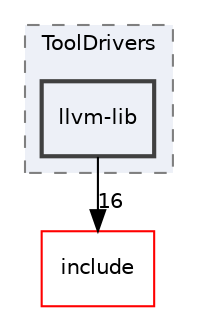digraph "lib/ToolDrivers/llvm-lib"
{
 // LATEX_PDF_SIZE
  bgcolor="transparent";
  edge [fontname="Helvetica",fontsize="10",labelfontname="Helvetica",labelfontsize="10"];
  node [fontname="Helvetica",fontsize="10",shape="box"];
  compound=true
  subgraph clusterdir_0deb98a24ce3a530e05f88881105608c {
    graph [ bgcolor="#edf0f7", pencolor="grey50", style="filled,dashed,", label="ToolDrivers", fontname="Helvetica", fontsize="10", URL="dir_0deb98a24ce3a530e05f88881105608c.html"]
  dir_2b225a091dbd7b7eb9e6634617bc16eb [label="llvm-lib", style="filled,bold,", fillcolor="#edf0f7", color="grey25", URL="dir_2b225a091dbd7b7eb9e6634617bc16eb.html"];
  }
  dir_d44c64559bbebec7f509842c48db8b23 [label="include", style="", fillcolor="#edf0f7", color="red", URL="dir_d44c64559bbebec7f509842c48db8b23.html"];
  dir_2b225a091dbd7b7eb9e6634617bc16eb->dir_d44c64559bbebec7f509842c48db8b23 [headlabel="16", labeldistance=1.5 headhref="dir_000109_000082.html"];
}
